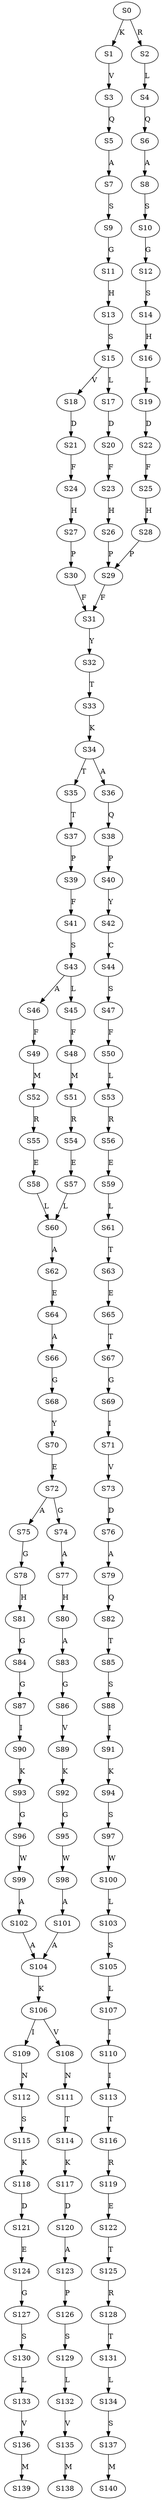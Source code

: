 strict digraph  {
	S0 -> S1 [ label = K ];
	S0 -> S2 [ label = R ];
	S1 -> S3 [ label = V ];
	S2 -> S4 [ label = L ];
	S3 -> S5 [ label = Q ];
	S4 -> S6 [ label = Q ];
	S5 -> S7 [ label = A ];
	S6 -> S8 [ label = A ];
	S7 -> S9 [ label = S ];
	S8 -> S10 [ label = S ];
	S9 -> S11 [ label = G ];
	S10 -> S12 [ label = G ];
	S11 -> S13 [ label = H ];
	S12 -> S14 [ label = S ];
	S13 -> S15 [ label = S ];
	S14 -> S16 [ label = H ];
	S15 -> S17 [ label = L ];
	S15 -> S18 [ label = V ];
	S16 -> S19 [ label = L ];
	S17 -> S20 [ label = D ];
	S18 -> S21 [ label = D ];
	S19 -> S22 [ label = D ];
	S20 -> S23 [ label = F ];
	S21 -> S24 [ label = F ];
	S22 -> S25 [ label = F ];
	S23 -> S26 [ label = H ];
	S24 -> S27 [ label = H ];
	S25 -> S28 [ label = H ];
	S26 -> S29 [ label = P ];
	S27 -> S30 [ label = P ];
	S28 -> S29 [ label = P ];
	S29 -> S31 [ label = F ];
	S30 -> S31 [ label = F ];
	S31 -> S32 [ label = Y ];
	S32 -> S33 [ label = T ];
	S33 -> S34 [ label = K ];
	S34 -> S35 [ label = T ];
	S34 -> S36 [ label = A ];
	S35 -> S37 [ label = T ];
	S36 -> S38 [ label = Q ];
	S37 -> S39 [ label = P ];
	S38 -> S40 [ label = P ];
	S39 -> S41 [ label = F ];
	S40 -> S42 [ label = Y ];
	S41 -> S43 [ label = S ];
	S42 -> S44 [ label = C ];
	S43 -> S45 [ label = L ];
	S43 -> S46 [ label = A ];
	S44 -> S47 [ label = S ];
	S45 -> S48 [ label = F ];
	S46 -> S49 [ label = F ];
	S47 -> S50 [ label = F ];
	S48 -> S51 [ label = M ];
	S49 -> S52 [ label = M ];
	S50 -> S53 [ label = L ];
	S51 -> S54 [ label = R ];
	S52 -> S55 [ label = R ];
	S53 -> S56 [ label = R ];
	S54 -> S57 [ label = E ];
	S55 -> S58 [ label = E ];
	S56 -> S59 [ label = E ];
	S57 -> S60 [ label = L ];
	S58 -> S60 [ label = L ];
	S59 -> S61 [ label = L ];
	S60 -> S62 [ label = A ];
	S61 -> S63 [ label = T ];
	S62 -> S64 [ label = E ];
	S63 -> S65 [ label = E ];
	S64 -> S66 [ label = A ];
	S65 -> S67 [ label = T ];
	S66 -> S68 [ label = G ];
	S67 -> S69 [ label = G ];
	S68 -> S70 [ label = Y ];
	S69 -> S71 [ label = I ];
	S70 -> S72 [ label = E ];
	S71 -> S73 [ label = V ];
	S72 -> S74 [ label = G ];
	S72 -> S75 [ label = A ];
	S73 -> S76 [ label = D ];
	S74 -> S77 [ label = A ];
	S75 -> S78 [ label = G ];
	S76 -> S79 [ label = A ];
	S77 -> S80 [ label = H ];
	S78 -> S81 [ label = H ];
	S79 -> S82 [ label = Q ];
	S80 -> S83 [ label = A ];
	S81 -> S84 [ label = G ];
	S82 -> S85 [ label = T ];
	S83 -> S86 [ label = G ];
	S84 -> S87 [ label = G ];
	S85 -> S88 [ label = S ];
	S86 -> S89 [ label = V ];
	S87 -> S90 [ label = I ];
	S88 -> S91 [ label = I ];
	S89 -> S92 [ label = K ];
	S90 -> S93 [ label = K ];
	S91 -> S94 [ label = K ];
	S92 -> S95 [ label = G ];
	S93 -> S96 [ label = G ];
	S94 -> S97 [ label = S ];
	S95 -> S98 [ label = W ];
	S96 -> S99 [ label = W ];
	S97 -> S100 [ label = W ];
	S98 -> S101 [ label = A ];
	S99 -> S102 [ label = A ];
	S100 -> S103 [ label = L ];
	S101 -> S104 [ label = A ];
	S102 -> S104 [ label = A ];
	S103 -> S105 [ label = S ];
	S104 -> S106 [ label = K ];
	S105 -> S107 [ label = L ];
	S106 -> S108 [ label = V ];
	S106 -> S109 [ label = I ];
	S107 -> S110 [ label = I ];
	S108 -> S111 [ label = N ];
	S109 -> S112 [ label = N ];
	S110 -> S113 [ label = I ];
	S111 -> S114 [ label = T ];
	S112 -> S115 [ label = S ];
	S113 -> S116 [ label = T ];
	S114 -> S117 [ label = K ];
	S115 -> S118 [ label = K ];
	S116 -> S119 [ label = R ];
	S117 -> S120 [ label = D ];
	S118 -> S121 [ label = D ];
	S119 -> S122 [ label = E ];
	S120 -> S123 [ label = A ];
	S121 -> S124 [ label = E ];
	S122 -> S125 [ label = T ];
	S123 -> S126 [ label = P ];
	S124 -> S127 [ label = G ];
	S125 -> S128 [ label = R ];
	S126 -> S129 [ label = S ];
	S127 -> S130 [ label = S ];
	S128 -> S131 [ label = T ];
	S129 -> S132 [ label = L ];
	S130 -> S133 [ label = L ];
	S131 -> S134 [ label = L ];
	S132 -> S135 [ label = V ];
	S133 -> S136 [ label = V ];
	S134 -> S137 [ label = S ];
	S135 -> S138 [ label = M ];
	S136 -> S139 [ label = M ];
	S137 -> S140 [ label = M ];
}

